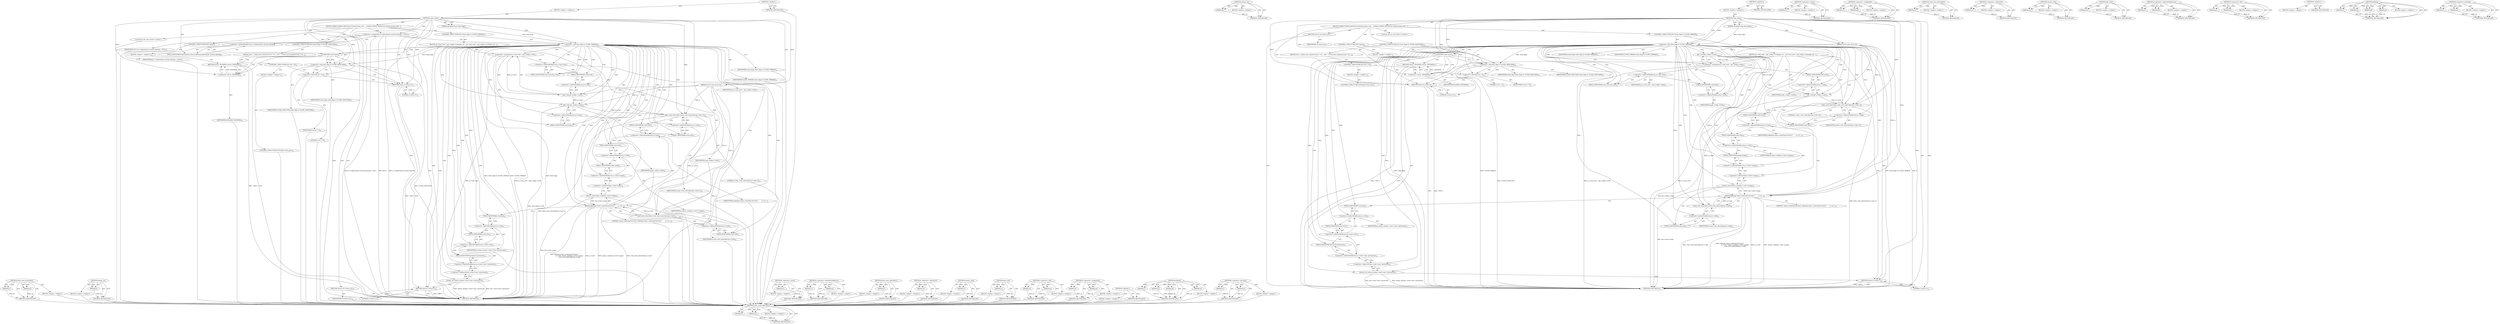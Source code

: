 digraph "&lt;operator&gt;.lessThan" {
vulnerable_125 [label=<(METHOD,alter_cred_subscribers)>];
vulnerable_126 [label=<(PARAM,p1)>];
vulnerable_127 [label=<(PARAM,p2)>];
vulnerable_128 [label=<(BLOCK,&lt;empty&gt;,&lt;empty&gt;)>];
vulnerable_129 [label=<(METHOD_RETURN,ANY)>];
vulnerable_149 [label=<(METHOD,atomic_inc)>];
vulnerable_150 [label=<(PARAM,p1)>];
vulnerable_151 [label=<(BLOCK,&lt;empty&gt;,&lt;empty&gt;)>];
vulnerable_152 [label=<(METHOD_RETURN,ANY)>];
vulnerable_6 [label=<(METHOD,&lt;global&gt;)<SUB>1</SUB>>];
vulnerable_7 [label=<(BLOCK,&lt;empty&gt;,&lt;empty&gt;)<SUB>1</SUB>>];
vulnerable_8 [label=<(METHOD,copy_creds)<SUB>1</SUB>>];
vulnerable_9 [label=<(PARAM,struct task_struct *p)<SUB>1</SUB>>];
vulnerable_10 [label=<(PARAM,unsigned long clone_flags)<SUB>1</SUB>>];
vulnerable_11 [label=<(BLOCK,{
#ifdef CONFIG_KEYS
	struct thread_group_cred ...,{
#ifdef CONFIG_KEYS
	struct thread_group_cred ...)<SUB>2</SUB>>];
vulnerable_12 [label="<(LOCAL,int ret: int)<SUB>7</SUB>>"];
vulnerable_13 [label=<(CONTROL_STRUCTURE,IF,if (clone_flags &amp; CLONE_THREAD))<SUB>9</SUB>>];
vulnerable_14 [label=<(&lt;operator&gt;.and,clone_flags &amp; CLONE_THREAD)<SUB>13</SUB>>];
vulnerable_15 [label=<(IDENTIFIER,clone_flags,clone_flags &amp; CLONE_THREAD)<SUB>13</SUB>>];
vulnerable_16 [label=<(IDENTIFIER,CLONE_THREAD,clone_flags &amp; CLONE_THREAD)<SUB>13</SUB>>];
vulnerable_17 [label=<(BLOCK,{
		p-&gt;real_cred = get_cred(p-&gt;cred);
		get_cre...,{
		p-&gt;real_cred = get_cred(p-&gt;cred);
		get_cre...)<SUB>14</SUB>>];
vulnerable_18 [label=<(&lt;operator&gt;.assignment,p-&gt;real_cred = get_cred(p-&gt;cred))<SUB>15</SUB>>];
vulnerable_19 [label=<(&lt;operator&gt;.indirectFieldAccess,p-&gt;real_cred)<SUB>15</SUB>>];
vulnerable_20 [label=<(IDENTIFIER,p,p-&gt;real_cred = get_cred(p-&gt;cred))<SUB>15</SUB>>];
vulnerable_21 [label=<(FIELD_IDENTIFIER,real_cred,real_cred)<SUB>15</SUB>>];
vulnerable_22 [label=<(get_cred,get_cred(p-&gt;cred))<SUB>15</SUB>>];
vulnerable_23 [label=<(&lt;operator&gt;.indirectFieldAccess,p-&gt;cred)<SUB>15</SUB>>];
vulnerable_24 [label=<(IDENTIFIER,p,get_cred(p-&gt;cred))<SUB>15</SUB>>];
vulnerable_25 [label=<(FIELD_IDENTIFIER,cred,cred)<SUB>15</SUB>>];
vulnerable_26 [label=<(get_cred,get_cred(p-&gt;cred))<SUB>16</SUB>>];
vulnerable_27 [label=<(&lt;operator&gt;.indirectFieldAccess,p-&gt;cred)<SUB>16</SUB>>];
vulnerable_28 [label=<(IDENTIFIER,p,get_cred(p-&gt;cred))<SUB>16</SUB>>];
vulnerable_29 [label=<(FIELD_IDENTIFIER,cred,cred)<SUB>16</SUB>>];
vulnerable_30 [label=<(alter_cred_subscribers,alter_cred_subscribers(p-&gt;cred, 2))<SUB>17</SUB>>];
vulnerable_31 [label=<(&lt;operator&gt;.indirectFieldAccess,p-&gt;cred)<SUB>17</SUB>>];
vulnerable_32 [label=<(IDENTIFIER,p,alter_cred_subscribers(p-&gt;cred, 2))<SUB>17</SUB>>];
vulnerable_33 [label=<(FIELD_IDENTIFIER,cred,cred)<SUB>17</SUB>>];
vulnerable_34 [label=<(LITERAL,2,alter_cred_subscribers(p-&gt;cred, 2))<SUB>17</SUB>>];
vulnerable_35 [label=<(kdebug,kdebug(&quot;share_creds(%p{%d,%d})&quot;,
		       p-&gt;cr...)<SUB>18</SUB>>];
vulnerable_36 [label=<(LITERAL,&quot;share_creds(%p{%d,%d})&quot;,kdebug(&quot;share_creds(%p{%d,%d})&quot;,
		       p-&gt;cr...)<SUB>18</SUB>>];
vulnerable_37 [label=<(&lt;operator&gt;.indirectFieldAccess,p-&gt;cred)<SUB>19</SUB>>];
vulnerable_38 [label=<(IDENTIFIER,p,kdebug(&quot;share_creds(%p{%d,%d})&quot;,
		       p-&gt;cr...)<SUB>19</SUB>>];
vulnerable_39 [label=<(FIELD_IDENTIFIER,cred,cred)<SUB>19</SUB>>];
vulnerable_40 [label=<(atomic_read,atomic_read(&amp;p-&gt;cred-&gt;usage))<SUB>19</SUB>>];
vulnerable_41 [label=<(&lt;operator&gt;.addressOf,&amp;p-&gt;cred-&gt;usage)<SUB>19</SUB>>];
vulnerable_42 [label=<(&lt;operator&gt;.indirectFieldAccess,p-&gt;cred-&gt;usage)<SUB>19</SUB>>];
vulnerable_43 [label=<(&lt;operator&gt;.indirectFieldAccess,p-&gt;cred)<SUB>19</SUB>>];
vulnerable_44 [label=<(IDENTIFIER,p,atomic_read(&amp;p-&gt;cred-&gt;usage))<SUB>19</SUB>>];
vulnerable_45 [label=<(FIELD_IDENTIFIER,cred,cred)<SUB>19</SUB>>];
vulnerable_46 [label=<(FIELD_IDENTIFIER,usage,usage)<SUB>19</SUB>>];
vulnerable_47 [label=<(read_cred_subscribers,read_cred_subscribers(p-&gt;cred))<SUB>20</SUB>>];
vulnerable_48 [label=<(&lt;operator&gt;.indirectFieldAccess,p-&gt;cred)<SUB>20</SUB>>];
vulnerable_49 [label=<(IDENTIFIER,p,read_cred_subscribers(p-&gt;cred))<SUB>20</SUB>>];
vulnerable_50 [label=<(FIELD_IDENTIFIER,cred,cred)<SUB>20</SUB>>];
vulnerable_51 [label=<(atomic_inc,atomic_inc(&amp;p-&gt;cred-&gt;user-&gt;processes))<SUB>21</SUB>>];
vulnerable_52 [label=<(&lt;operator&gt;.addressOf,&amp;p-&gt;cred-&gt;user-&gt;processes)<SUB>21</SUB>>];
vulnerable_53 [label=<(&lt;operator&gt;.indirectFieldAccess,p-&gt;cred-&gt;user-&gt;processes)<SUB>21</SUB>>];
vulnerable_54 [label=<(&lt;operator&gt;.indirectFieldAccess,p-&gt;cred-&gt;user)<SUB>21</SUB>>];
vulnerable_55 [label=<(&lt;operator&gt;.indirectFieldAccess,p-&gt;cred)<SUB>21</SUB>>];
vulnerable_56 [label=<(IDENTIFIER,p,atomic_inc(&amp;p-&gt;cred-&gt;user-&gt;processes))<SUB>21</SUB>>];
vulnerable_57 [label=<(FIELD_IDENTIFIER,cred,cred)<SUB>21</SUB>>];
vulnerable_58 [label=<(FIELD_IDENTIFIER,user,user)<SUB>21</SUB>>];
vulnerable_59 [label=<(FIELD_IDENTIFIER,processes,processes)<SUB>21</SUB>>];
vulnerable_60 [label=<(RETURN,return 0;,return 0;)<SUB>22</SUB>>];
vulnerable_61 [label=<(LITERAL,0,return 0;)<SUB>22</SUB>>];
vulnerable_62 [label=<(CONTROL_STRUCTURE,IF,if (!new))<SUB>26</SUB>>];
vulnerable_63 [label=<(UNKNOWN,!new,!new)<SUB>26</SUB>>];
vulnerable_64 [label=<(BLOCK,&lt;empty&gt;,&lt;empty&gt;)<SUB>27</SUB>>];
vulnerable_65 [label=<(RETURN,return -ENOMEM;,return -ENOMEM;)<SUB>27</SUB>>];
vulnerable_66 [label=<(&lt;operator&gt;.minus,-ENOMEM)<SUB>27</SUB>>];
vulnerable_67 [label=<(IDENTIFIER,ENOMEM,-ENOMEM)<SUB>27</SUB>>];
vulnerable_68 [label=<(CONTROL_STRUCTURE,IF,if (clone_flags &amp; CLONE_NEWUSER))<SUB>29</SUB>>];
vulnerable_69 [label=<(&lt;operator&gt;.and,clone_flags &amp; CLONE_NEWUSER)<SUB>29</SUB>>];
vulnerable_70 [label=<(IDENTIFIER,clone_flags,clone_flags &amp; CLONE_NEWUSER)<SUB>29</SUB>>];
vulnerable_71 [label=<(IDENTIFIER,CLONE_NEWUSER,clone_flags &amp; CLONE_NEWUSER)<SUB>29</SUB>>];
vulnerable_72 [label=<(BLOCK,{
		ret = create_user_ns(new);
		if (ret &lt; 0)
	...,{
		ret = create_user_ns(new);
		if (ret &lt; 0)
	...)<SUB>29</SUB>>];
vulnerable_73 [label=<(CONTROL_STRUCTURE,IF,if (ret &lt; 0))<SUB>31</SUB>>];
vulnerable_74 [label=<(&lt;operator&gt;.lessThan,ret &lt; 0)<SUB>31</SUB>>];
vulnerable_75 [label=<(IDENTIFIER,ret,ret &lt; 0)<SUB>31</SUB>>];
vulnerable_76 [label=<(LITERAL,0,ret &lt; 0)<SUB>31</SUB>>];
vulnerable_77 [label=<(BLOCK,&lt;empty&gt;,&lt;empty&gt;)<SUB>32</SUB>>];
vulnerable_78 [label=<(CONTROL_STRUCTURE,GOTO,goto error_put;)<SUB>32</SUB>>];
vulnerable_79 [label=<(RETURN,return 0;,return 0;)<SUB>73</SUB>>];
vulnerable_80 [label=<(LITERAL,0,return 0;)<SUB>73</SUB>>];
vulnerable_81 [label=<(RETURN,return ret;,return ret;)<SUB>77</SUB>>];
vulnerable_82 [label=<(IDENTIFIER,ret,return ret;)<SUB>77</SUB>>];
vulnerable_83 [label=<(METHOD_RETURN,int)<SUB>1</SUB>>];
vulnerable_85 [label=<(METHOD_RETURN,ANY)<SUB>1</SUB>>];
vulnerable_153 [label=<(METHOD,&lt;operator&gt;.minus)>];
vulnerable_154 [label=<(PARAM,p1)>];
vulnerable_155 [label=<(BLOCK,&lt;empty&gt;,&lt;empty&gt;)>];
vulnerable_156 [label=<(METHOD_RETURN,ANY)>];
vulnerable_111 [label=<(METHOD,&lt;operator&gt;.assignment)>];
vulnerable_112 [label=<(PARAM,p1)>];
vulnerable_113 [label=<(PARAM,p2)>];
vulnerable_114 [label=<(BLOCK,&lt;empty&gt;,&lt;empty&gt;)>];
vulnerable_115 [label=<(METHOD_RETURN,ANY)>];
vulnerable_145 [label=<(METHOD,read_cred_subscribers)>];
vulnerable_146 [label=<(PARAM,p1)>];
vulnerable_147 [label=<(BLOCK,&lt;empty&gt;,&lt;empty&gt;)>];
vulnerable_148 [label=<(METHOD_RETURN,ANY)>];
vulnerable_141 [label=<(METHOD,&lt;operator&gt;.addressOf)>];
vulnerable_142 [label=<(PARAM,p1)>];
vulnerable_143 [label=<(BLOCK,&lt;empty&gt;,&lt;empty&gt;)>];
vulnerable_144 [label=<(METHOD_RETURN,ANY)>];
vulnerable_137 [label=<(METHOD,atomic_read)>];
vulnerable_138 [label=<(PARAM,p1)>];
vulnerable_139 [label=<(BLOCK,&lt;empty&gt;,&lt;empty&gt;)>];
vulnerable_140 [label=<(METHOD_RETURN,ANY)>];
vulnerable_121 [label=<(METHOD,get_cred)>];
vulnerable_122 [label=<(PARAM,p1)>];
vulnerable_123 [label=<(BLOCK,&lt;empty&gt;,&lt;empty&gt;)>];
vulnerable_124 [label=<(METHOD_RETURN,ANY)>];
vulnerable_116 [label=<(METHOD,&lt;operator&gt;.indirectFieldAccess)>];
vulnerable_117 [label=<(PARAM,p1)>];
vulnerable_118 [label=<(PARAM,p2)>];
vulnerable_119 [label=<(BLOCK,&lt;empty&gt;,&lt;empty&gt;)>];
vulnerable_120 [label=<(METHOD_RETURN,ANY)>];
vulnerable_106 [label=<(METHOD,&lt;operator&gt;.and)>];
vulnerable_107 [label=<(PARAM,p1)>];
vulnerable_108 [label=<(PARAM,p2)>];
vulnerable_109 [label=<(BLOCK,&lt;empty&gt;,&lt;empty&gt;)>];
vulnerable_110 [label=<(METHOD_RETURN,ANY)>];
vulnerable_100 [label=<(METHOD,&lt;global&gt;)<SUB>1</SUB>>];
vulnerable_101 [label=<(BLOCK,&lt;empty&gt;,&lt;empty&gt;)>];
vulnerable_102 [label=<(METHOD_RETURN,ANY)>];
vulnerable_130 [label=<(METHOD,kdebug)>];
vulnerable_131 [label=<(PARAM,p1)>];
vulnerable_132 [label=<(PARAM,p2)>];
vulnerable_133 [label=<(PARAM,p3)>];
vulnerable_134 [label=<(PARAM,p4)>];
vulnerable_135 [label=<(BLOCK,&lt;empty&gt;,&lt;empty&gt;)>];
vulnerable_136 [label=<(METHOD_RETURN,ANY)>];
vulnerable_157 [label=<(METHOD,&lt;operator&gt;.lessThan)>];
vulnerable_158 [label=<(PARAM,p1)>];
vulnerable_159 [label=<(PARAM,p2)>];
vulnerable_160 [label=<(BLOCK,&lt;empty&gt;,&lt;empty&gt;)>];
vulnerable_161 [label=<(METHOD_RETURN,ANY)>];
fixed_130 [label=<(METHOD,alter_cred_subscribers)>];
fixed_131 [label=<(PARAM,p1)>];
fixed_132 [label=<(PARAM,p2)>];
fixed_133 [label=<(BLOCK,&lt;empty&gt;,&lt;empty&gt;)>];
fixed_134 [label=<(METHOD_RETURN,ANY)>];
fixed_154 [label=<(METHOD,atomic_inc)>];
fixed_155 [label=<(PARAM,p1)>];
fixed_156 [label=<(BLOCK,&lt;empty&gt;,&lt;empty&gt;)>];
fixed_157 [label=<(METHOD_RETURN,ANY)>];
fixed_6 [label=<(METHOD,&lt;global&gt;)<SUB>1</SUB>>];
fixed_7 [label=<(BLOCK,&lt;empty&gt;,&lt;empty&gt;)<SUB>1</SUB>>];
fixed_8 [label=<(METHOD,copy_creds)<SUB>1</SUB>>];
fixed_9 [label=<(PARAM,struct task_struct *p)<SUB>1</SUB>>];
fixed_10 [label=<(PARAM,unsigned long clone_flags)<SUB>1</SUB>>];
fixed_11 [label=<(BLOCK,{
#ifdef CONFIG_KEYS
	struct thread_group_cred ...,{
#ifdef CONFIG_KEYS
	struct thread_group_cred ...)<SUB>2</SUB>>];
fixed_12 [label="<(LOCAL,int ret: int)<SUB>7</SUB>>"];
fixed_13 [label=<(&lt;operator&gt;.assignment,p-&gt;replacement_session_keyring = NULL)<SUB>9</SUB>>];
fixed_14 [label=<(&lt;operator&gt;.indirectFieldAccess,p-&gt;replacement_session_keyring)<SUB>9</SUB>>];
fixed_15 [label=<(IDENTIFIER,p,p-&gt;replacement_session_keyring = NULL)<SUB>9</SUB>>];
fixed_16 [label=<(FIELD_IDENTIFIER,replacement_session_keyring,replacement_session_keyring)<SUB>9</SUB>>];
fixed_17 [label=<(IDENTIFIER,NULL,p-&gt;replacement_session_keyring = NULL)<SUB>9</SUB>>];
fixed_18 [label=<(CONTROL_STRUCTURE,IF,if (clone_flags &amp; CLONE_THREAD))<SUB>11</SUB>>];
fixed_19 [label=<(&lt;operator&gt;.and,clone_flags &amp; CLONE_THREAD)<SUB>15</SUB>>];
fixed_20 [label=<(IDENTIFIER,clone_flags,clone_flags &amp; CLONE_THREAD)<SUB>15</SUB>>];
fixed_21 [label=<(IDENTIFIER,CLONE_THREAD,clone_flags &amp; CLONE_THREAD)<SUB>15</SUB>>];
fixed_22 [label=<(BLOCK,{
		p-&gt;real_cred = get_cred(p-&gt;cred);
		get_cre...,{
		p-&gt;real_cred = get_cred(p-&gt;cred);
		get_cre...)<SUB>16</SUB>>];
fixed_23 [label=<(&lt;operator&gt;.assignment,p-&gt;real_cred = get_cred(p-&gt;cred))<SUB>17</SUB>>];
fixed_24 [label=<(&lt;operator&gt;.indirectFieldAccess,p-&gt;real_cred)<SUB>17</SUB>>];
fixed_25 [label=<(IDENTIFIER,p,p-&gt;real_cred = get_cred(p-&gt;cred))<SUB>17</SUB>>];
fixed_26 [label=<(FIELD_IDENTIFIER,real_cred,real_cred)<SUB>17</SUB>>];
fixed_27 [label=<(get_cred,get_cred(p-&gt;cred))<SUB>17</SUB>>];
fixed_28 [label=<(&lt;operator&gt;.indirectFieldAccess,p-&gt;cred)<SUB>17</SUB>>];
fixed_29 [label=<(IDENTIFIER,p,get_cred(p-&gt;cred))<SUB>17</SUB>>];
fixed_30 [label=<(FIELD_IDENTIFIER,cred,cred)<SUB>17</SUB>>];
fixed_31 [label=<(get_cred,get_cred(p-&gt;cred))<SUB>18</SUB>>];
fixed_32 [label=<(&lt;operator&gt;.indirectFieldAccess,p-&gt;cred)<SUB>18</SUB>>];
fixed_33 [label=<(IDENTIFIER,p,get_cred(p-&gt;cred))<SUB>18</SUB>>];
fixed_34 [label=<(FIELD_IDENTIFIER,cred,cred)<SUB>18</SUB>>];
fixed_35 [label=<(alter_cred_subscribers,alter_cred_subscribers(p-&gt;cred, 2))<SUB>19</SUB>>];
fixed_36 [label=<(&lt;operator&gt;.indirectFieldAccess,p-&gt;cred)<SUB>19</SUB>>];
fixed_37 [label=<(IDENTIFIER,p,alter_cred_subscribers(p-&gt;cred, 2))<SUB>19</SUB>>];
fixed_38 [label=<(FIELD_IDENTIFIER,cred,cred)<SUB>19</SUB>>];
fixed_39 [label=<(LITERAL,2,alter_cred_subscribers(p-&gt;cred, 2))<SUB>19</SUB>>];
fixed_40 [label=<(kdebug,kdebug(&quot;share_creds(%p{%d,%d})&quot;,
		       p-&gt;cr...)<SUB>20</SUB>>];
fixed_41 [label=<(LITERAL,&quot;share_creds(%p{%d,%d})&quot;,kdebug(&quot;share_creds(%p{%d,%d})&quot;,
		       p-&gt;cr...)<SUB>20</SUB>>];
fixed_42 [label=<(&lt;operator&gt;.indirectFieldAccess,p-&gt;cred)<SUB>21</SUB>>];
fixed_43 [label=<(IDENTIFIER,p,kdebug(&quot;share_creds(%p{%d,%d})&quot;,
		       p-&gt;cr...)<SUB>21</SUB>>];
fixed_44 [label=<(FIELD_IDENTIFIER,cred,cred)<SUB>21</SUB>>];
fixed_45 [label=<(atomic_read,atomic_read(&amp;p-&gt;cred-&gt;usage))<SUB>21</SUB>>];
fixed_46 [label=<(&lt;operator&gt;.addressOf,&amp;p-&gt;cred-&gt;usage)<SUB>21</SUB>>];
fixed_47 [label=<(&lt;operator&gt;.indirectFieldAccess,p-&gt;cred-&gt;usage)<SUB>21</SUB>>];
fixed_48 [label=<(&lt;operator&gt;.indirectFieldAccess,p-&gt;cred)<SUB>21</SUB>>];
fixed_49 [label=<(IDENTIFIER,p,atomic_read(&amp;p-&gt;cred-&gt;usage))<SUB>21</SUB>>];
fixed_50 [label=<(FIELD_IDENTIFIER,cred,cred)<SUB>21</SUB>>];
fixed_51 [label=<(FIELD_IDENTIFIER,usage,usage)<SUB>21</SUB>>];
fixed_52 [label=<(read_cred_subscribers,read_cred_subscribers(p-&gt;cred))<SUB>22</SUB>>];
fixed_53 [label=<(&lt;operator&gt;.indirectFieldAccess,p-&gt;cred)<SUB>22</SUB>>];
fixed_54 [label=<(IDENTIFIER,p,read_cred_subscribers(p-&gt;cred))<SUB>22</SUB>>];
fixed_55 [label=<(FIELD_IDENTIFIER,cred,cred)<SUB>22</SUB>>];
fixed_56 [label=<(atomic_inc,atomic_inc(&amp;p-&gt;cred-&gt;user-&gt;processes))<SUB>23</SUB>>];
fixed_57 [label=<(&lt;operator&gt;.addressOf,&amp;p-&gt;cred-&gt;user-&gt;processes)<SUB>23</SUB>>];
fixed_58 [label=<(&lt;operator&gt;.indirectFieldAccess,p-&gt;cred-&gt;user-&gt;processes)<SUB>23</SUB>>];
fixed_59 [label=<(&lt;operator&gt;.indirectFieldAccess,p-&gt;cred-&gt;user)<SUB>23</SUB>>];
fixed_60 [label=<(&lt;operator&gt;.indirectFieldAccess,p-&gt;cred)<SUB>23</SUB>>];
fixed_61 [label=<(IDENTIFIER,p,atomic_inc(&amp;p-&gt;cred-&gt;user-&gt;processes))<SUB>23</SUB>>];
fixed_62 [label=<(FIELD_IDENTIFIER,cred,cred)<SUB>23</SUB>>];
fixed_63 [label=<(FIELD_IDENTIFIER,user,user)<SUB>23</SUB>>];
fixed_64 [label=<(FIELD_IDENTIFIER,processes,processes)<SUB>23</SUB>>];
fixed_65 [label=<(RETURN,return 0;,return 0;)<SUB>24</SUB>>];
fixed_66 [label=<(LITERAL,0,return 0;)<SUB>24</SUB>>];
fixed_67 [label=<(CONTROL_STRUCTURE,IF,if (!new))<SUB>28</SUB>>];
fixed_68 [label=<(UNKNOWN,!new,!new)<SUB>28</SUB>>];
fixed_69 [label=<(BLOCK,&lt;empty&gt;,&lt;empty&gt;)<SUB>29</SUB>>];
fixed_70 [label=<(RETURN,return -ENOMEM;,return -ENOMEM;)<SUB>29</SUB>>];
fixed_71 [label=<(&lt;operator&gt;.minus,-ENOMEM)<SUB>29</SUB>>];
fixed_72 [label=<(IDENTIFIER,ENOMEM,-ENOMEM)<SUB>29</SUB>>];
fixed_73 [label=<(CONTROL_STRUCTURE,IF,if (clone_flags &amp; CLONE_NEWUSER))<SUB>31</SUB>>];
fixed_74 [label=<(&lt;operator&gt;.and,clone_flags &amp; CLONE_NEWUSER)<SUB>31</SUB>>];
fixed_75 [label=<(IDENTIFIER,clone_flags,clone_flags &amp; CLONE_NEWUSER)<SUB>31</SUB>>];
fixed_76 [label=<(IDENTIFIER,CLONE_NEWUSER,clone_flags &amp; CLONE_NEWUSER)<SUB>31</SUB>>];
fixed_77 [label=<(BLOCK,{
		ret = create_user_ns(new);
		if (ret &lt; 0)
	...,{
		ret = create_user_ns(new);
		if (ret &lt; 0)
	...)<SUB>31</SUB>>];
fixed_78 [label=<(CONTROL_STRUCTURE,IF,if (ret &lt; 0))<SUB>33</SUB>>];
fixed_79 [label=<(&lt;operator&gt;.lessThan,ret &lt; 0)<SUB>33</SUB>>];
fixed_80 [label=<(IDENTIFIER,ret,ret &lt; 0)<SUB>33</SUB>>];
fixed_81 [label=<(LITERAL,0,ret &lt; 0)<SUB>33</SUB>>];
fixed_82 [label=<(BLOCK,&lt;empty&gt;,&lt;empty&gt;)<SUB>34</SUB>>];
fixed_83 [label=<(CONTROL_STRUCTURE,GOTO,goto error_put;)<SUB>34</SUB>>];
fixed_84 [label=<(RETURN,return 0;,return 0;)<SUB>75</SUB>>];
fixed_85 [label=<(LITERAL,0,return 0;)<SUB>75</SUB>>];
fixed_86 [label=<(RETURN,return ret;,return ret;)<SUB>79</SUB>>];
fixed_87 [label=<(IDENTIFIER,ret,return ret;)<SUB>79</SUB>>];
fixed_88 [label=<(METHOD_RETURN,int)<SUB>1</SUB>>];
fixed_90 [label=<(METHOD_RETURN,ANY)<SUB>1</SUB>>];
fixed_158 [label=<(METHOD,&lt;operator&gt;.minus)>];
fixed_159 [label=<(PARAM,p1)>];
fixed_160 [label=<(BLOCK,&lt;empty&gt;,&lt;empty&gt;)>];
fixed_161 [label=<(METHOD_RETURN,ANY)>];
fixed_116 [label=<(METHOD,&lt;operator&gt;.indirectFieldAccess)>];
fixed_117 [label=<(PARAM,p1)>];
fixed_118 [label=<(PARAM,p2)>];
fixed_119 [label=<(BLOCK,&lt;empty&gt;,&lt;empty&gt;)>];
fixed_120 [label=<(METHOD_RETURN,ANY)>];
fixed_150 [label=<(METHOD,read_cred_subscribers)>];
fixed_151 [label=<(PARAM,p1)>];
fixed_152 [label=<(BLOCK,&lt;empty&gt;,&lt;empty&gt;)>];
fixed_153 [label=<(METHOD_RETURN,ANY)>];
fixed_146 [label=<(METHOD,&lt;operator&gt;.addressOf)>];
fixed_147 [label=<(PARAM,p1)>];
fixed_148 [label=<(BLOCK,&lt;empty&gt;,&lt;empty&gt;)>];
fixed_149 [label=<(METHOD_RETURN,ANY)>];
fixed_142 [label=<(METHOD,atomic_read)>];
fixed_143 [label=<(PARAM,p1)>];
fixed_144 [label=<(BLOCK,&lt;empty&gt;,&lt;empty&gt;)>];
fixed_145 [label=<(METHOD_RETURN,ANY)>];
fixed_126 [label=<(METHOD,get_cred)>];
fixed_127 [label=<(PARAM,p1)>];
fixed_128 [label=<(BLOCK,&lt;empty&gt;,&lt;empty&gt;)>];
fixed_129 [label=<(METHOD_RETURN,ANY)>];
fixed_121 [label=<(METHOD,&lt;operator&gt;.and)>];
fixed_122 [label=<(PARAM,p1)>];
fixed_123 [label=<(PARAM,p2)>];
fixed_124 [label=<(BLOCK,&lt;empty&gt;,&lt;empty&gt;)>];
fixed_125 [label=<(METHOD_RETURN,ANY)>];
fixed_111 [label=<(METHOD,&lt;operator&gt;.assignment)>];
fixed_112 [label=<(PARAM,p1)>];
fixed_113 [label=<(PARAM,p2)>];
fixed_114 [label=<(BLOCK,&lt;empty&gt;,&lt;empty&gt;)>];
fixed_115 [label=<(METHOD_RETURN,ANY)>];
fixed_105 [label=<(METHOD,&lt;global&gt;)<SUB>1</SUB>>];
fixed_106 [label=<(BLOCK,&lt;empty&gt;,&lt;empty&gt;)>];
fixed_107 [label=<(METHOD_RETURN,ANY)>];
fixed_135 [label=<(METHOD,kdebug)>];
fixed_136 [label=<(PARAM,p1)>];
fixed_137 [label=<(PARAM,p2)>];
fixed_138 [label=<(PARAM,p3)>];
fixed_139 [label=<(PARAM,p4)>];
fixed_140 [label=<(BLOCK,&lt;empty&gt;,&lt;empty&gt;)>];
fixed_141 [label=<(METHOD_RETURN,ANY)>];
fixed_162 [label=<(METHOD,&lt;operator&gt;.lessThan)>];
fixed_163 [label=<(PARAM,p1)>];
fixed_164 [label=<(PARAM,p2)>];
fixed_165 [label=<(BLOCK,&lt;empty&gt;,&lt;empty&gt;)>];
fixed_166 [label=<(METHOD_RETURN,ANY)>];
vulnerable_125 -> vulnerable_126  [key=0, label="AST: "];
vulnerable_125 -> vulnerable_126  [key=1, label="DDG: "];
vulnerable_125 -> vulnerable_128  [key=0, label="AST: "];
vulnerable_125 -> vulnerable_127  [key=0, label="AST: "];
vulnerable_125 -> vulnerable_127  [key=1, label="DDG: "];
vulnerable_125 -> vulnerable_129  [key=0, label="AST: "];
vulnerable_125 -> vulnerable_129  [key=1, label="CFG: "];
vulnerable_126 -> vulnerable_129  [key=0, label="DDG: p1"];
vulnerable_127 -> vulnerable_129  [key=0, label="DDG: p2"];
vulnerable_149 -> vulnerable_150  [key=0, label="AST: "];
vulnerable_149 -> vulnerable_150  [key=1, label="DDG: "];
vulnerable_149 -> vulnerable_151  [key=0, label="AST: "];
vulnerable_149 -> vulnerable_152  [key=0, label="AST: "];
vulnerable_149 -> vulnerable_152  [key=1, label="CFG: "];
vulnerable_150 -> vulnerable_152  [key=0, label="DDG: p1"];
vulnerable_6 -> vulnerable_7  [key=0, label="AST: "];
vulnerable_6 -> vulnerable_85  [key=0, label="AST: "];
vulnerable_6 -> vulnerable_85  [key=1, label="CFG: "];
vulnerable_7 -> vulnerable_8  [key=0, label="AST: "];
vulnerable_8 -> vulnerable_9  [key=0, label="AST: "];
vulnerable_8 -> vulnerable_9  [key=1, label="DDG: "];
vulnerable_8 -> vulnerable_10  [key=0, label="AST: "];
vulnerable_8 -> vulnerable_10  [key=1, label="DDG: "];
vulnerable_8 -> vulnerable_11  [key=0, label="AST: "];
vulnerable_8 -> vulnerable_83  [key=0, label="AST: "];
vulnerable_8 -> vulnerable_14  [key=0, label="CFG: "];
vulnerable_8 -> vulnerable_14  [key=1, label="DDG: "];
vulnerable_8 -> vulnerable_79  [key=0, label="DDG: "];
vulnerable_8 -> vulnerable_80  [key=0, label="DDG: "];
vulnerable_8 -> vulnerable_60  [key=0, label="DDG: "];
vulnerable_8 -> vulnerable_69  [key=0, label="DDG: "];
vulnerable_8 -> vulnerable_30  [key=0, label="DDG: "];
vulnerable_8 -> vulnerable_35  [key=0, label="DDG: "];
vulnerable_8 -> vulnerable_61  [key=0, label="DDG: "];
vulnerable_8 -> vulnerable_66  [key=0, label="DDG: "];
vulnerable_8 -> vulnerable_74  [key=0, label="DDG: "];
vulnerable_9 -> vulnerable_83  [key=0, label="DDG: p"];
vulnerable_9 -> vulnerable_26  [key=0, label="DDG: p"];
vulnerable_9 -> vulnerable_30  [key=0, label="DDG: p"];
vulnerable_9 -> vulnerable_35  [key=0, label="DDG: p"];
vulnerable_9 -> vulnerable_22  [key=0, label="DDG: p"];
vulnerable_9 -> vulnerable_47  [key=0, label="DDG: p"];
vulnerable_10 -> vulnerable_14  [key=0, label="DDG: clone_flags"];
vulnerable_11 -> vulnerable_12  [key=0, label="AST: "];
vulnerable_11 -> vulnerable_13  [key=0, label="AST: "];
vulnerable_11 -> vulnerable_62  [key=0, label="AST: "];
vulnerable_11 -> vulnerable_68  [key=0, label="AST: "];
vulnerable_11 -> vulnerable_79  [key=0, label="AST: "];
vulnerable_11 -> vulnerable_81  [key=0, label="AST: "];
vulnerable_13 -> vulnerable_14  [key=0, label="AST: "];
vulnerable_13 -> vulnerable_17  [key=0, label="AST: "];
vulnerable_14 -> vulnerable_15  [key=0, label="AST: "];
vulnerable_14 -> vulnerable_16  [key=0, label="AST: "];
vulnerable_14 -> vulnerable_63  [key=0, label="CFG: "];
vulnerable_14 -> vulnerable_63  [key=1, label="CDG: "];
vulnerable_14 -> vulnerable_21  [key=0, label="CFG: "];
vulnerable_14 -> vulnerable_21  [key=1, label="CDG: "];
vulnerable_14 -> vulnerable_83  [key=0, label="DDG: clone_flags"];
vulnerable_14 -> vulnerable_83  [key=1, label="DDG: clone_flags &amp; CLONE_THREAD"];
vulnerable_14 -> vulnerable_83  [key=2, label="DDG: CLONE_THREAD"];
vulnerable_14 -> vulnerable_69  [key=0, label="DDG: clone_flags"];
vulnerable_14 -> vulnerable_47  [key=0, label="CDG: "];
vulnerable_14 -> vulnerable_30  [key=0, label="CDG: "];
vulnerable_14 -> vulnerable_48  [key=0, label="CDG: "];
vulnerable_14 -> vulnerable_60  [key=0, label="CDG: "];
vulnerable_14 -> vulnerable_26  [key=0, label="CDG: "];
vulnerable_14 -> vulnerable_42  [key=0, label="CDG: "];
vulnerable_14 -> vulnerable_51  [key=0, label="CDG: "];
vulnerable_14 -> vulnerable_57  [key=0, label="CDG: "];
vulnerable_14 -> vulnerable_19  [key=0, label="CDG: "];
vulnerable_14 -> vulnerable_52  [key=0, label="CDG: "];
vulnerable_14 -> vulnerable_37  [key=0, label="CDG: "];
vulnerable_14 -> vulnerable_46  [key=0, label="CDG: "];
vulnerable_14 -> vulnerable_25  [key=0, label="CDG: "];
vulnerable_14 -> vulnerable_22  [key=0, label="CDG: "];
vulnerable_14 -> vulnerable_45  [key=0, label="CDG: "];
vulnerable_14 -> vulnerable_27  [key=0, label="CDG: "];
vulnerable_14 -> vulnerable_40  [key=0, label="CDG: "];
vulnerable_14 -> vulnerable_29  [key=0, label="CDG: "];
vulnerable_14 -> vulnerable_18  [key=0, label="CDG: "];
vulnerable_14 -> vulnerable_50  [key=0, label="CDG: "];
vulnerable_14 -> vulnerable_59  [key=0, label="CDG: "];
vulnerable_14 -> vulnerable_35  [key=0, label="CDG: "];
vulnerable_14 -> vulnerable_54  [key=0, label="CDG: "];
vulnerable_14 -> vulnerable_43  [key=0, label="CDG: "];
vulnerable_14 -> vulnerable_58  [key=0, label="CDG: "];
vulnerable_14 -> vulnerable_33  [key=0, label="CDG: "];
vulnerable_14 -> vulnerable_23  [key=0, label="CDG: "];
vulnerable_14 -> vulnerable_53  [key=0, label="CDG: "];
vulnerable_14 -> vulnerable_41  [key=0, label="CDG: "];
vulnerable_14 -> vulnerable_55  [key=0, label="CDG: "];
vulnerable_14 -> vulnerable_39  [key=0, label="CDG: "];
vulnerable_14 -> vulnerable_31  [key=0, label="CDG: "];
vulnerable_17 -> vulnerable_18  [key=0, label="AST: "];
vulnerable_17 -> vulnerable_26  [key=0, label="AST: "];
vulnerable_17 -> vulnerable_30  [key=0, label="AST: "];
vulnerable_17 -> vulnerable_35  [key=0, label="AST: "];
vulnerable_17 -> vulnerable_51  [key=0, label="AST: "];
vulnerable_17 -> vulnerable_60  [key=0, label="AST: "];
vulnerable_18 -> vulnerable_19  [key=0, label="AST: "];
vulnerable_18 -> vulnerable_22  [key=0, label="AST: "];
vulnerable_18 -> vulnerable_29  [key=0, label="CFG: "];
vulnerable_18 -> vulnerable_83  [key=0, label="DDG: p-&gt;real_cred"];
vulnerable_18 -> vulnerable_83  [key=1, label="DDG: p-&gt;real_cred = get_cred(p-&gt;cred)"];
vulnerable_19 -> vulnerable_20  [key=0, label="AST: "];
vulnerable_19 -> vulnerable_21  [key=0, label="AST: "];
vulnerable_19 -> vulnerable_25  [key=0, label="CFG: "];
vulnerable_21 -> vulnerable_19  [key=0, label="CFG: "];
vulnerable_22 -> vulnerable_23  [key=0, label="AST: "];
vulnerable_22 -> vulnerable_18  [key=0, label="CFG: "];
vulnerable_22 -> vulnerable_18  [key=1, label="DDG: p-&gt;cred"];
vulnerable_22 -> vulnerable_26  [key=0, label="DDG: p-&gt;cred"];
vulnerable_23 -> vulnerable_24  [key=0, label="AST: "];
vulnerable_23 -> vulnerable_25  [key=0, label="AST: "];
vulnerable_23 -> vulnerable_22  [key=0, label="CFG: "];
vulnerable_25 -> vulnerable_23  [key=0, label="CFG: "];
vulnerable_26 -> vulnerable_27  [key=0, label="AST: "];
vulnerable_26 -> vulnerable_33  [key=0, label="CFG: "];
vulnerable_26 -> vulnerable_83  [key=0, label="DDG: get_cred(p-&gt;cred)"];
vulnerable_26 -> vulnerable_30  [key=0, label="DDG: p-&gt;cred"];
vulnerable_27 -> vulnerable_28  [key=0, label="AST: "];
vulnerable_27 -> vulnerable_29  [key=0, label="AST: "];
vulnerable_27 -> vulnerable_26  [key=0, label="CFG: "];
vulnerable_29 -> vulnerable_27  [key=0, label="CFG: "];
vulnerable_30 -> vulnerable_31  [key=0, label="AST: "];
vulnerable_30 -> vulnerable_34  [key=0, label="AST: "];
vulnerable_30 -> vulnerable_39  [key=0, label="CFG: "];
vulnerable_30 -> vulnerable_83  [key=0, label="DDG: alter_cred_subscribers(p-&gt;cred, 2)"];
vulnerable_30 -> vulnerable_47  [key=0, label="DDG: p-&gt;cred"];
vulnerable_31 -> vulnerable_32  [key=0, label="AST: "];
vulnerable_31 -> vulnerable_33  [key=0, label="AST: "];
vulnerable_31 -> vulnerable_30  [key=0, label="CFG: "];
vulnerable_33 -> vulnerable_31  [key=0, label="CFG: "];
vulnerable_35 -> vulnerable_36  [key=0, label="AST: "];
vulnerable_35 -> vulnerable_37  [key=0, label="AST: "];
vulnerable_35 -> vulnerable_40  [key=0, label="AST: "];
vulnerable_35 -> vulnerable_47  [key=0, label="AST: "];
vulnerable_35 -> vulnerable_57  [key=0, label="CFG: "];
vulnerable_35 -> vulnerable_83  [key=0, label="DDG: p-&gt;cred"];
vulnerable_35 -> vulnerable_83  [key=1, label="DDG: atomic_read(&amp;p-&gt;cred-&gt;usage)"];
vulnerable_35 -> vulnerable_83  [key=2, label="DDG: read_cred_subscribers(p-&gt;cred)"];
vulnerable_35 -> vulnerable_83  [key=3, label="DDG: kdebug(&quot;share_creds(%p{%d,%d})&quot;,
		       p-&gt;cred, atomic_read(&amp;p-&gt;cred-&gt;usage),
		       read_cred_subscribers(p-&gt;cred))"];
vulnerable_37 -> vulnerable_38  [key=0, label="AST: "];
vulnerable_37 -> vulnerable_39  [key=0, label="AST: "];
vulnerable_37 -> vulnerable_45  [key=0, label="CFG: "];
vulnerable_39 -> vulnerable_37  [key=0, label="CFG: "];
vulnerable_40 -> vulnerable_41  [key=0, label="AST: "];
vulnerable_40 -> vulnerable_50  [key=0, label="CFG: "];
vulnerable_40 -> vulnerable_83  [key=0, label="DDG: &amp;p-&gt;cred-&gt;usage"];
vulnerable_40 -> vulnerable_35  [key=0, label="DDG: &amp;p-&gt;cred-&gt;usage"];
vulnerable_41 -> vulnerable_42  [key=0, label="AST: "];
vulnerable_41 -> vulnerable_40  [key=0, label="CFG: "];
vulnerable_42 -> vulnerable_43  [key=0, label="AST: "];
vulnerable_42 -> vulnerable_46  [key=0, label="AST: "];
vulnerable_42 -> vulnerable_41  [key=0, label="CFG: "];
vulnerable_43 -> vulnerable_44  [key=0, label="AST: "];
vulnerable_43 -> vulnerable_45  [key=0, label="AST: "];
vulnerable_43 -> vulnerable_46  [key=0, label="CFG: "];
vulnerable_45 -> vulnerable_43  [key=0, label="CFG: "];
vulnerable_46 -> vulnerable_42  [key=0, label="CFG: "];
vulnerable_47 -> vulnerable_48  [key=0, label="AST: "];
vulnerable_47 -> vulnerable_35  [key=0, label="CFG: "];
vulnerable_47 -> vulnerable_35  [key=1, label="DDG: p-&gt;cred"];
vulnerable_48 -> vulnerable_49  [key=0, label="AST: "];
vulnerable_48 -> vulnerable_50  [key=0, label="AST: "];
vulnerable_48 -> vulnerable_47  [key=0, label="CFG: "];
vulnerable_50 -> vulnerable_48  [key=0, label="CFG: "];
vulnerable_51 -> vulnerable_52  [key=0, label="AST: "];
vulnerable_51 -> vulnerable_60  [key=0, label="CFG: "];
vulnerable_51 -> vulnerable_83  [key=0, label="DDG: &amp;p-&gt;cred-&gt;user-&gt;processes"];
vulnerable_51 -> vulnerable_83  [key=1, label="DDG: atomic_inc(&amp;p-&gt;cred-&gt;user-&gt;processes)"];
vulnerable_52 -> vulnerable_53  [key=0, label="AST: "];
vulnerable_52 -> vulnerable_51  [key=0, label="CFG: "];
vulnerable_53 -> vulnerable_54  [key=0, label="AST: "];
vulnerable_53 -> vulnerable_59  [key=0, label="AST: "];
vulnerable_53 -> vulnerable_52  [key=0, label="CFG: "];
vulnerable_54 -> vulnerable_55  [key=0, label="AST: "];
vulnerable_54 -> vulnerable_58  [key=0, label="AST: "];
vulnerable_54 -> vulnerable_59  [key=0, label="CFG: "];
vulnerable_55 -> vulnerable_56  [key=0, label="AST: "];
vulnerable_55 -> vulnerable_57  [key=0, label="AST: "];
vulnerable_55 -> vulnerable_58  [key=0, label="CFG: "];
vulnerable_57 -> vulnerable_55  [key=0, label="CFG: "];
vulnerable_58 -> vulnerable_54  [key=0, label="CFG: "];
vulnerable_59 -> vulnerable_53  [key=0, label="CFG: "];
vulnerable_60 -> vulnerable_61  [key=0, label="AST: "];
vulnerable_60 -> vulnerable_83  [key=0, label="CFG: "];
vulnerable_60 -> vulnerable_83  [key=1, label="DDG: &lt;RET&gt;"];
vulnerable_61 -> vulnerable_60  [key=0, label="DDG: 0"];
vulnerable_62 -> vulnerable_63  [key=0, label="AST: "];
vulnerable_62 -> vulnerable_64  [key=0, label="AST: "];
vulnerable_63 -> vulnerable_66  [key=0, label="CFG: "];
vulnerable_63 -> vulnerable_66  [key=1, label="CDG: "];
vulnerable_63 -> vulnerable_69  [key=0, label="CFG: "];
vulnerable_63 -> vulnerable_69  [key=1, label="CDG: "];
vulnerable_63 -> vulnerable_65  [key=0, label="CDG: "];
vulnerable_63 -> vulnerable_79  [key=0, label="CDG: "];
vulnerable_64 -> vulnerable_65  [key=0, label="AST: "];
vulnerable_65 -> vulnerable_66  [key=0, label="AST: "];
vulnerable_65 -> vulnerable_83  [key=0, label="CFG: "];
vulnerable_65 -> vulnerable_83  [key=1, label="DDG: &lt;RET&gt;"];
vulnerable_66 -> vulnerable_67  [key=0, label="AST: "];
vulnerable_66 -> vulnerable_65  [key=0, label="CFG: "];
vulnerable_66 -> vulnerable_65  [key=1, label="DDG: -ENOMEM"];
vulnerable_68 -> vulnerable_69  [key=0, label="AST: "];
vulnerable_68 -> vulnerable_72  [key=0, label="AST: "];
vulnerable_69 -> vulnerable_70  [key=0, label="AST: "];
vulnerable_69 -> vulnerable_71  [key=0, label="AST: "];
vulnerable_69 -> vulnerable_74  [key=0, label="CFG: "];
vulnerable_69 -> vulnerable_74  [key=1, label="CDG: "];
vulnerable_69 -> vulnerable_79  [key=0, label="CFG: "];
vulnerable_69 -> vulnerable_83  [key=0, label="DDG: CLONE_NEWUSER"];
vulnerable_72 -> vulnerable_73  [key=0, label="AST: "];
vulnerable_73 -> vulnerable_74  [key=0, label="AST: "];
vulnerable_73 -> vulnerable_77  [key=0, label="AST: "];
vulnerable_74 -> vulnerable_75  [key=0, label="AST: "];
vulnerable_74 -> vulnerable_76  [key=0, label="AST: "];
vulnerable_74 -> vulnerable_79  [key=0, label="CFG: "];
vulnerable_77 -> vulnerable_78  [key=0, label="AST: "];
vulnerable_79 -> vulnerable_80  [key=0, label="AST: "];
vulnerable_79 -> vulnerable_83  [key=0, label="CFG: "];
vulnerable_79 -> vulnerable_83  [key=1, label="DDG: &lt;RET&gt;"];
vulnerable_80 -> vulnerable_79  [key=0, label="DDG: 0"];
vulnerable_81 -> vulnerable_82  [key=0, label="AST: "];
vulnerable_81 -> vulnerable_83  [key=0, label="CFG: "];
vulnerable_153 -> vulnerable_154  [key=0, label="AST: "];
vulnerable_153 -> vulnerable_154  [key=1, label="DDG: "];
vulnerable_153 -> vulnerable_155  [key=0, label="AST: "];
vulnerable_153 -> vulnerable_156  [key=0, label="AST: "];
vulnerable_153 -> vulnerable_156  [key=1, label="CFG: "];
vulnerable_154 -> vulnerable_156  [key=0, label="DDG: p1"];
vulnerable_111 -> vulnerable_112  [key=0, label="AST: "];
vulnerable_111 -> vulnerable_112  [key=1, label="DDG: "];
vulnerable_111 -> vulnerable_114  [key=0, label="AST: "];
vulnerable_111 -> vulnerable_113  [key=0, label="AST: "];
vulnerable_111 -> vulnerable_113  [key=1, label="DDG: "];
vulnerable_111 -> vulnerable_115  [key=0, label="AST: "];
vulnerable_111 -> vulnerable_115  [key=1, label="CFG: "];
vulnerable_112 -> vulnerable_115  [key=0, label="DDG: p1"];
vulnerable_113 -> vulnerable_115  [key=0, label="DDG: p2"];
vulnerable_145 -> vulnerable_146  [key=0, label="AST: "];
vulnerable_145 -> vulnerable_146  [key=1, label="DDG: "];
vulnerable_145 -> vulnerable_147  [key=0, label="AST: "];
vulnerable_145 -> vulnerable_148  [key=0, label="AST: "];
vulnerable_145 -> vulnerable_148  [key=1, label="CFG: "];
vulnerable_146 -> vulnerable_148  [key=0, label="DDG: p1"];
vulnerable_141 -> vulnerable_142  [key=0, label="AST: "];
vulnerable_141 -> vulnerable_142  [key=1, label="DDG: "];
vulnerable_141 -> vulnerable_143  [key=0, label="AST: "];
vulnerable_141 -> vulnerable_144  [key=0, label="AST: "];
vulnerable_141 -> vulnerable_144  [key=1, label="CFG: "];
vulnerable_142 -> vulnerable_144  [key=0, label="DDG: p1"];
vulnerable_137 -> vulnerable_138  [key=0, label="AST: "];
vulnerable_137 -> vulnerable_138  [key=1, label="DDG: "];
vulnerable_137 -> vulnerable_139  [key=0, label="AST: "];
vulnerable_137 -> vulnerable_140  [key=0, label="AST: "];
vulnerable_137 -> vulnerable_140  [key=1, label="CFG: "];
vulnerable_138 -> vulnerable_140  [key=0, label="DDG: p1"];
vulnerable_121 -> vulnerable_122  [key=0, label="AST: "];
vulnerable_121 -> vulnerable_122  [key=1, label="DDG: "];
vulnerable_121 -> vulnerable_123  [key=0, label="AST: "];
vulnerable_121 -> vulnerable_124  [key=0, label="AST: "];
vulnerable_121 -> vulnerable_124  [key=1, label="CFG: "];
vulnerable_122 -> vulnerable_124  [key=0, label="DDG: p1"];
vulnerable_116 -> vulnerable_117  [key=0, label="AST: "];
vulnerable_116 -> vulnerable_117  [key=1, label="DDG: "];
vulnerable_116 -> vulnerable_119  [key=0, label="AST: "];
vulnerable_116 -> vulnerable_118  [key=0, label="AST: "];
vulnerable_116 -> vulnerable_118  [key=1, label="DDG: "];
vulnerable_116 -> vulnerable_120  [key=0, label="AST: "];
vulnerable_116 -> vulnerable_120  [key=1, label="CFG: "];
vulnerable_117 -> vulnerable_120  [key=0, label="DDG: p1"];
vulnerable_118 -> vulnerable_120  [key=0, label="DDG: p2"];
vulnerable_106 -> vulnerable_107  [key=0, label="AST: "];
vulnerable_106 -> vulnerable_107  [key=1, label="DDG: "];
vulnerable_106 -> vulnerable_109  [key=0, label="AST: "];
vulnerable_106 -> vulnerable_108  [key=0, label="AST: "];
vulnerable_106 -> vulnerable_108  [key=1, label="DDG: "];
vulnerable_106 -> vulnerable_110  [key=0, label="AST: "];
vulnerable_106 -> vulnerable_110  [key=1, label="CFG: "];
vulnerable_107 -> vulnerable_110  [key=0, label="DDG: p1"];
vulnerable_108 -> vulnerable_110  [key=0, label="DDG: p2"];
vulnerable_100 -> vulnerable_101  [key=0, label="AST: "];
vulnerable_100 -> vulnerable_102  [key=0, label="AST: "];
vulnerable_100 -> vulnerable_102  [key=1, label="CFG: "];
vulnerable_130 -> vulnerable_131  [key=0, label="AST: "];
vulnerable_130 -> vulnerable_131  [key=1, label="DDG: "];
vulnerable_130 -> vulnerable_135  [key=0, label="AST: "];
vulnerable_130 -> vulnerable_132  [key=0, label="AST: "];
vulnerable_130 -> vulnerable_132  [key=1, label="DDG: "];
vulnerable_130 -> vulnerable_136  [key=0, label="AST: "];
vulnerable_130 -> vulnerable_136  [key=1, label="CFG: "];
vulnerable_130 -> vulnerable_133  [key=0, label="AST: "];
vulnerable_130 -> vulnerable_133  [key=1, label="DDG: "];
vulnerable_130 -> vulnerable_134  [key=0, label="AST: "];
vulnerable_130 -> vulnerable_134  [key=1, label="DDG: "];
vulnerable_131 -> vulnerable_136  [key=0, label="DDG: p1"];
vulnerable_132 -> vulnerable_136  [key=0, label="DDG: p2"];
vulnerable_133 -> vulnerable_136  [key=0, label="DDG: p3"];
vulnerable_134 -> vulnerable_136  [key=0, label="DDG: p4"];
vulnerable_157 -> vulnerable_158  [key=0, label="AST: "];
vulnerable_157 -> vulnerable_158  [key=1, label="DDG: "];
vulnerable_157 -> vulnerable_160  [key=0, label="AST: "];
vulnerable_157 -> vulnerable_159  [key=0, label="AST: "];
vulnerable_157 -> vulnerable_159  [key=1, label="DDG: "];
vulnerable_157 -> vulnerable_161  [key=0, label="AST: "];
vulnerable_157 -> vulnerable_161  [key=1, label="CFG: "];
vulnerable_158 -> vulnerable_161  [key=0, label="DDG: p1"];
vulnerable_159 -> vulnerable_161  [key=0, label="DDG: p2"];
fixed_130 -> fixed_131  [key=0, label="AST: "];
fixed_130 -> fixed_131  [key=1, label="DDG: "];
fixed_130 -> fixed_133  [key=0, label="AST: "];
fixed_130 -> fixed_132  [key=0, label="AST: "];
fixed_130 -> fixed_132  [key=1, label="DDG: "];
fixed_130 -> fixed_134  [key=0, label="AST: "];
fixed_130 -> fixed_134  [key=1, label="CFG: "];
fixed_131 -> fixed_134  [key=0, label="DDG: p1"];
fixed_132 -> fixed_134  [key=0, label="DDG: p2"];
fixed_133 -> vulnerable_125  [key=0];
fixed_134 -> vulnerable_125  [key=0];
fixed_154 -> fixed_155  [key=0, label="AST: "];
fixed_154 -> fixed_155  [key=1, label="DDG: "];
fixed_154 -> fixed_156  [key=0, label="AST: "];
fixed_154 -> fixed_157  [key=0, label="AST: "];
fixed_154 -> fixed_157  [key=1, label="CFG: "];
fixed_155 -> fixed_157  [key=0, label="DDG: p1"];
fixed_156 -> vulnerable_125  [key=0];
fixed_157 -> vulnerable_125  [key=0];
fixed_6 -> fixed_7  [key=0, label="AST: "];
fixed_6 -> fixed_90  [key=0, label="AST: "];
fixed_6 -> fixed_90  [key=1, label="CFG: "];
fixed_7 -> fixed_8  [key=0, label="AST: "];
fixed_8 -> fixed_9  [key=0, label="AST: "];
fixed_8 -> fixed_9  [key=1, label="DDG: "];
fixed_8 -> fixed_10  [key=0, label="AST: "];
fixed_8 -> fixed_10  [key=1, label="DDG: "];
fixed_8 -> fixed_11  [key=0, label="AST: "];
fixed_8 -> fixed_88  [key=0, label="AST: "];
fixed_8 -> fixed_16  [key=0, label="CFG: "];
fixed_8 -> fixed_13  [key=0, label="DDG: "];
fixed_8 -> fixed_84  [key=0, label="DDG: "];
fixed_8 -> fixed_85  [key=0, label="DDG: "];
fixed_8 -> fixed_19  [key=0, label="DDG: "];
fixed_8 -> fixed_65  [key=0, label="DDG: "];
fixed_8 -> fixed_74  [key=0, label="DDG: "];
fixed_8 -> fixed_35  [key=0, label="DDG: "];
fixed_8 -> fixed_40  [key=0, label="DDG: "];
fixed_8 -> fixed_66  [key=0, label="DDG: "];
fixed_8 -> fixed_71  [key=0, label="DDG: "];
fixed_8 -> fixed_79  [key=0, label="DDG: "];
fixed_9 -> fixed_88  [key=0, label="DDG: p"];
fixed_9 -> fixed_31  [key=0, label="DDG: p"];
fixed_9 -> fixed_35  [key=0, label="DDG: p"];
fixed_9 -> fixed_40  [key=0, label="DDG: p"];
fixed_9 -> fixed_27  [key=0, label="DDG: p"];
fixed_9 -> fixed_52  [key=0, label="DDG: p"];
fixed_10 -> fixed_19  [key=0, label="DDG: clone_flags"];
fixed_11 -> fixed_12  [key=0, label="AST: "];
fixed_11 -> fixed_13  [key=0, label="AST: "];
fixed_11 -> fixed_18  [key=0, label="AST: "];
fixed_11 -> fixed_67  [key=0, label="AST: "];
fixed_11 -> fixed_73  [key=0, label="AST: "];
fixed_11 -> fixed_84  [key=0, label="AST: "];
fixed_11 -> fixed_86  [key=0, label="AST: "];
fixed_12 -> vulnerable_125  [key=0];
fixed_13 -> fixed_14  [key=0, label="AST: "];
fixed_13 -> fixed_17  [key=0, label="AST: "];
fixed_13 -> fixed_19  [key=0, label="CFG: "];
fixed_13 -> fixed_88  [key=0, label="DDG: p-&gt;replacement_session_keyring"];
fixed_13 -> fixed_88  [key=1, label="DDG: p-&gt;replacement_session_keyring = NULL"];
fixed_13 -> fixed_88  [key=2, label="DDG: NULL"];
fixed_14 -> fixed_15  [key=0, label="AST: "];
fixed_14 -> fixed_16  [key=0, label="AST: "];
fixed_14 -> fixed_13  [key=0, label="CFG: "];
fixed_15 -> vulnerable_125  [key=0];
fixed_16 -> fixed_14  [key=0, label="CFG: "];
fixed_17 -> vulnerable_125  [key=0];
fixed_18 -> fixed_19  [key=0, label="AST: "];
fixed_18 -> fixed_22  [key=0, label="AST: "];
fixed_19 -> fixed_20  [key=0, label="AST: "];
fixed_19 -> fixed_21  [key=0, label="AST: "];
fixed_19 -> fixed_68  [key=0, label="CFG: "];
fixed_19 -> fixed_68  [key=1, label="CDG: "];
fixed_19 -> fixed_26  [key=0, label="CFG: "];
fixed_19 -> fixed_26  [key=1, label="CDG: "];
fixed_19 -> fixed_88  [key=0, label="DDG: clone_flags"];
fixed_19 -> fixed_88  [key=1, label="DDG: clone_flags &amp; CLONE_THREAD"];
fixed_19 -> fixed_88  [key=2, label="DDG: CLONE_THREAD"];
fixed_19 -> fixed_74  [key=0, label="DDG: clone_flags"];
fixed_19 -> fixed_47  [key=0, label="CDG: "];
fixed_19 -> fixed_30  [key=0, label="CDG: "];
fixed_19 -> fixed_34  [key=0, label="CDG: "];
fixed_19 -> fixed_48  [key=0, label="CDG: "];
fixed_19 -> fixed_32  [key=0, label="CDG: "];
fixed_19 -> fixed_60  [key=0, label="CDG: "];
fixed_19 -> fixed_64  [key=0, label="CDG: "];
fixed_19 -> fixed_42  [key=0, label="CDG: "];
fixed_19 -> fixed_51  [key=0, label="CDG: "];
fixed_19 -> fixed_57  [key=0, label="CDG: "];
fixed_19 -> fixed_28  [key=0, label="CDG: "];
fixed_19 -> fixed_52  [key=0, label="CDG: "];
fixed_19 -> fixed_46  [key=0, label="CDG: "];
fixed_19 -> fixed_38  [key=0, label="CDG: "];
fixed_19 -> fixed_56  [key=0, label="CDG: "];
fixed_19 -> fixed_45  [key=0, label="CDG: "];
fixed_19 -> fixed_27  [key=0, label="CDG: "];
fixed_19 -> fixed_40  [key=0, label="CDG: "];
fixed_19 -> fixed_65  [key=0, label="CDG: "];
fixed_19 -> fixed_50  [key=0, label="CDG: "];
fixed_19 -> fixed_59  [key=0, label="CDG: "];
fixed_19 -> fixed_44  [key=0, label="CDG: "];
fixed_19 -> fixed_35  [key=0, label="CDG: "];
fixed_19 -> fixed_24  [key=0, label="CDG: "];
fixed_19 -> fixed_58  [key=0, label="CDG: "];
fixed_19 -> fixed_23  [key=0, label="CDG: "];
fixed_19 -> fixed_36  [key=0, label="CDG: "];
fixed_19 -> fixed_53  [key=0, label="CDG: "];
fixed_19 -> fixed_63  [key=0, label="CDG: "];
fixed_19 -> fixed_55  [key=0, label="CDG: "];
fixed_19 -> fixed_62  [key=0, label="CDG: "];
fixed_19 -> fixed_31  [key=0, label="CDG: "];
fixed_20 -> vulnerable_125  [key=0];
fixed_21 -> vulnerable_125  [key=0];
fixed_22 -> fixed_23  [key=0, label="AST: "];
fixed_22 -> fixed_31  [key=0, label="AST: "];
fixed_22 -> fixed_35  [key=0, label="AST: "];
fixed_22 -> fixed_40  [key=0, label="AST: "];
fixed_22 -> fixed_56  [key=0, label="AST: "];
fixed_22 -> fixed_65  [key=0, label="AST: "];
fixed_23 -> fixed_24  [key=0, label="AST: "];
fixed_23 -> fixed_27  [key=0, label="AST: "];
fixed_23 -> fixed_34  [key=0, label="CFG: "];
fixed_23 -> fixed_88  [key=0, label="DDG: p-&gt;real_cred"];
fixed_23 -> fixed_88  [key=1, label="DDG: p-&gt;real_cred = get_cred(p-&gt;cred)"];
fixed_24 -> fixed_25  [key=0, label="AST: "];
fixed_24 -> fixed_26  [key=0, label="AST: "];
fixed_24 -> fixed_30  [key=0, label="CFG: "];
fixed_25 -> vulnerable_125  [key=0];
fixed_26 -> fixed_24  [key=0, label="CFG: "];
fixed_27 -> fixed_28  [key=0, label="AST: "];
fixed_27 -> fixed_23  [key=0, label="CFG: "];
fixed_27 -> fixed_23  [key=1, label="DDG: p-&gt;cred"];
fixed_27 -> fixed_31  [key=0, label="DDG: p-&gt;cred"];
fixed_28 -> fixed_29  [key=0, label="AST: "];
fixed_28 -> fixed_30  [key=0, label="AST: "];
fixed_28 -> fixed_27  [key=0, label="CFG: "];
fixed_29 -> vulnerable_125  [key=0];
fixed_30 -> fixed_28  [key=0, label="CFG: "];
fixed_31 -> fixed_32  [key=0, label="AST: "];
fixed_31 -> fixed_38  [key=0, label="CFG: "];
fixed_31 -> fixed_88  [key=0, label="DDG: get_cred(p-&gt;cred)"];
fixed_31 -> fixed_35  [key=0, label="DDG: p-&gt;cred"];
fixed_32 -> fixed_33  [key=0, label="AST: "];
fixed_32 -> fixed_34  [key=0, label="AST: "];
fixed_32 -> fixed_31  [key=0, label="CFG: "];
fixed_33 -> vulnerable_125  [key=0];
fixed_34 -> fixed_32  [key=0, label="CFG: "];
fixed_35 -> fixed_36  [key=0, label="AST: "];
fixed_35 -> fixed_39  [key=0, label="AST: "];
fixed_35 -> fixed_44  [key=0, label="CFG: "];
fixed_35 -> fixed_88  [key=0, label="DDG: alter_cred_subscribers(p-&gt;cred, 2)"];
fixed_35 -> fixed_52  [key=0, label="DDG: p-&gt;cred"];
fixed_36 -> fixed_37  [key=0, label="AST: "];
fixed_36 -> fixed_38  [key=0, label="AST: "];
fixed_36 -> fixed_35  [key=0, label="CFG: "];
fixed_37 -> vulnerable_125  [key=0];
fixed_38 -> fixed_36  [key=0, label="CFG: "];
fixed_39 -> vulnerable_125  [key=0];
fixed_40 -> fixed_41  [key=0, label="AST: "];
fixed_40 -> fixed_42  [key=0, label="AST: "];
fixed_40 -> fixed_45  [key=0, label="AST: "];
fixed_40 -> fixed_52  [key=0, label="AST: "];
fixed_40 -> fixed_62  [key=0, label="CFG: "];
fixed_40 -> fixed_88  [key=0, label="DDG: p-&gt;cred"];
fixed_40 -> fixed_88  [key=1, label="DDG: atomic_read(&amp;p-&gt;cred-&gt;usage)"];
fixed_40 -> fixed_88  [key=2, label="DDG: read_cred_subscribers(p-&gt;cred)"];
fixed_40 -> fixed_88  [key=3, label="DDG: kdebug(&quot;share_creds(%p{%d,%d})&quot;,
		       p-&gt;cred, atomic_read(&amp;p-&gt;cred-&gt;usage),
		       read_cred_subscribers(p-&gt;cred))"];
fixed_41 -> vulnerable_125  [key=0];
fixed_42 -> fixed_43  [key=0, label="AST: "];
fixed_42 -> fixed_44  [key=0, label="AST: "];
fixed_42 -> fixed_50  [key=0, label="CFG: "];
fixed_43 -> vulnerable_125  [key=0];
fixed_44 -> fixed_42  [key=0, label="CFG: "];
fixed_45 -> fixed_46  [key=0, label="AST: "];
fixed_45 -> fixed_55  [key=0, label="CFG: "];
fixed_45 -> fixed_88  [key=0, label="DDG: &amp;p-&gt;cred-&gt;usage"];
fixed_45 -> fixed_40  [key=0, label="DDG: &amp;p-&gt;cred-&gt;usage"];
fixed_46 -> fixed_47  [key=0, label="AST: "];
fixed_46 -> fixed_45  [key=0, label="CFG: "];
fixed_47 -> fixed_48  [key=0, label="AST: "];
fixed_47 -> fixed_51  [key=0, label="AST: "];
fixed_47 -> fixed_46  [key=0, label="CFG: "];
fixed_48 -> fixed_49  [key=0, label="AST: "];
fixed_48 -> fixed_50  [key=0, label="AST: "];
fixed_48 -> fixed_51  [key=0, label="CFG: "];
fixed_49 -> vulnerable_125  [key=0];
fixed_50 -> fixed_48  [key=0, label="CFG: "];
fixed_51 -> fixed_47  [key=0, label="CFG: "];
fixed_52 -> fixed_53  [key=0, label="AST: "];
fixed_52 -> fixed_40  [key=0, label="CFG: "];
fixed_52 -> fixed_40  [key=1, label="DDG: p-&gt;cred"];
fixed_53 -> fixed_54  [key=0, label="AST: "];
fixed_53 -> fixed_55  [key=0, label="AST: "];
fixed_53 -> fixed_52  [key=0, label="CFG: "];
fixed_54 -> vulnerable_125  [key=0];
fixed_55 -> fixed_53  [key=0, label="CFG: "];
fixed_56 -> fixed_57  [key=0, label="AST: "];
fixed_56 -> fixed_65  [key=0, label="CFG: "];
fixed_56 -> fixed_88  [key=0, label="DDG: &amp;p-&gt;cred-&gt;user-&gt;processes"];
fixed_56 -> fixed_88  [key=1, label="DDG: atomic_inc(&amp;p-&gt;cred-&gt;user-&gt;processes)"];
fixed_57 -> fixed_58  [key=0, label="AST: "];
fixed_57 -> fixed_56  [key=0, label="CFG: "];
fixed_58 -> fixed_59  [key=0, label="AST: "];
fixed_58 -> fixed_64  [key=0, label="AST: "];
fixed_58 -> fixed_57  [key=0, label="CFG: "];
fixed_59 -> fixed_60  [key=0, label="AST: "];
fixed_59 -> fixed_63  [key=0, label="AST: "];
fixed_59 -> fixed_64  [key=0, label="CFG: "];
fixed_60 -> fixed_61  [key=0, label="AST: "];
fixed_60 -> fixed_62  [key=0, label="AST: "];
fixed_60 -> fixed_63  [key=0, label="CFG: "];
fixed_61 -> vulnerable_125  [key=0];
fixed_62 -> fixed_60  [key=0, label="CFG: "];
fixed_63 -> fixed_59  [key=0, label="CFG: "];
fixed_64 -> fixed_58  [key=0, label="CFG: "];
fixed_65 -> fixed_66  [key=0, label="AST: "];
fixed_65 -> fixed_88  [key=0, label="CFG: "];
fixed_65 -> fixed_88  [key=1, label="DDG: &lt;RET&gt;"];
fixed_66 -> fixed_65  [key=0, label="DDG: 0"];
fixed_67 -> fixed_68  [key=0, label="AST: "];
fixed_67 -> fixed_69  [key=0, label="AST: "];
fixed_68 -> fixed_71  [key=0, label="CFG: "];
fixed_68 -> fixed_71  [key=1, label="CDG: "];
fixed_68 -> fixed_74  [key=0, label="CFG: "];
fixed_68 -> fixed_74  [key=1, label="CDG: "];
fixed_68 -> fixed_84  [key=0, label="CDG: "];
fixed_68 -> fixed_70  [key=0, label="CDG: "];
fixed_69 -> fixed_70  [key=0, label="AST: "];
fixed_70 -> fixed_71  [key=0, label="AST: "];
fixed_70 -> fixed_88  [key=0, label="CFG: "];
fixed_70 -> fixed_88  [key=1, label="DDG: &lt;RET&gt;"];
fixed_71 -> fixed_72  [key=0, label="AST: "];
fixed_71 -> fixed_70  [key=0, label="CFG: "];
fixed_71 -> fixed_70  [key=1, label="DDG: -ENOMEM"];
fixed_72 -> vulnerable_125  [key=0];
fixed_73 -> fixed_74  [key=0, label="AST: "];
fixed_73 -> fixed_77  [key=0, label="AST: "];
fixed_74 -> fixed_75  [key=0, label="AST: "];
fixed_74 -> fixed_76  [key=0, label="AST: "];
fixed_74 -> fixed_79  [key=0, label="CFG: "];
fixed_74 -> fixed_79  [key=1, label="CDG: "];
fixed_74 -> fixed_84  [key=0, label="CFG: "];
fixed_74 -> fixed_88  [key=0, label="DDG: CLONE_NEWUSER"];
fixed_75 -> vulnerable_125  [key=0];
fixed_76 -> vulnerable_125  [key=0];
fixed_77 -> fixed_78  [key=0, label="AST: "];
fixed_78 -> fixed_79  [key=0, label="AST: "];
fixed_78 -> fixed_82  [key=0, label="AST: "];
fixed_79 -> fixed_80  [key=0, label="AST: "];
fixed_79 -> fixed_81  [key=0, label="AST: "];
fixed_79 -> fixed_84  [key=0, label="CFG: "];
fixed_80 -> vulnerable_125  [key=0];
fixed_81 -> vulnerable_125  [key=0];
fixed_82 -> fixed_83  [key=0, label="AST: "];
fixed_83 -> vulnerable_125  [key=0];
fixed_84 -> fixed_85  [key=0, label="AST: "];
fixed_84 -> fixed_88  [key=0, label="CFG: "];
fixed_84 -> fixed_88  [key=1, label="DDG: &lt;RET&gt;"];
fixed_85 -> fixed_84  [key=0, label="DDG: 0"];
fixed_86 -> fixed_87  [key=0, label="AST: "];
fixed_86 -> fixed_88  [key=0, label="CFG: "];
fixed_87 -> vulnerable_125  [key=0];
fixed_88 -> vulnerable_125  [key=0];
fixed_90 -> vulnerable_125  [key=0];
fixed_158 -> fixed_159  [key=0, label="AST: "];
fixed_158 -> fixed_159  [key=1, label="DDG: "];
fixed_158 -> fixed_160  [key=0, label="AST: "];
fixed_158 -> fixed_161  [key=0, label="AST: "];
fixed_158 -> fixed_161  [key=1, label="CFG: "];
fixed_159 -> fixed_161  [key=0, label="DDG: p1"];
fixed_160 -> vulnerable_125  [key=0];
fixed_161 -> vulnerable_125  [key=0];
fixed_116 -> fixed_117  [key=0, label="AST: "];
fixed_116 -> fixed_117  [key=1, label="DDG: "];
fixed_116 -> fixed_119  [key=0, label="AST: "];
fixed_116 -> fixed_118  [key=0, label="AST: "];
fixed_116 -> fixed_118  [key=1, label="DDG: "];
fixed_116 -> fixed_120  [key=0, label="AST: "];
fixed_116 -> fixed_120  [key=1, label="CFG: "];
fixed_117 -> fixed_120  [key=0, label="DDG: p1"];
fixed_118 -> fixed_120  [key=0, label="DDG: p2"];
fixed_119 -> vulnerable_125  [key=0];
fixed_120 -> vulnerable_125  [key=0];
fixed_150 -> fixed_151  [key=0, label="AST: "];
fixed_150 -> fixed_151  [key=1, label="DDG: "];
fixed_150 -> fixed_152  [key=0, label="AST: "];
fixed_150 -> fixed_153  [key=0, label="AST: "];
fixed_150 -> fixed_153  [key=1, label="CFG: "];
fixed_151 -> fixed_153  [key=0, label="DDG: p1"];
fixed_152 -> vulnerable_125  [key=0];
fixed_153 -> vulnerable_125  [key=0];
fixed_146 -> fixed_147  [key=0, label="AST: "];
fixed_146 -> fixed_147  [key=1, label="DDG: "];
fixed_146 -> fixed_148  [key=0, label="AST: "];
fixed_146 -> fixed_149  [key=0, label="AST: "];
fixed_146 -> fixed_149  [key=1, label="CFG: "];
fixed_147 -> fixed_149  [key=0, label="DDG: p1"];
fixed_148 -> vulnerable_125  [key=0];
fixed_149 -> vulnerable_125  [key=0];
fixed_142 -> fixed_143  [key=0, label="AST: "];
fixed_142 -> fixed_143  [key=1, label="DDG: "];
fixed_142 -> fixed_144  [key=0, label="AST: "];
fixed_142 -> fixed_145  [key=0, label="AST: "];
fixed_142 -> fixed_145  [key=1, label="CFG: "];
fixed_143 -> fixed_145  [key=0, label="DDG: p1"];
fixed_144 -> vulnerable_125  [key=0];
fixed_145 -> vulnerable_125  [key=0];
fixed_126 -> fixed_127  [key=0, label="AST: "];
fixed_126 -> fixed_127  [key=1, label="DDG: "];
fixed_126 -> fixed_128  [key=0, label="AST: "];
fixed_126 -> fixed_129  [key=0, label="AST: "];
fixed_126 -> fixed_129  [key=1, label="CFG: "];
fixed_127 -> fixed_129  [key=0, label="DDG: p1"];
fixed_128 -> vulnerable_125  [key=0];
fixed_129 -> vulnerable_125  [key=0];
fixed_121 -> fixed_122  [key=0, label="AST: "];
fixed_121 -> fixed_122  [key=1, label="DDG: "];
fixed_121 -> fixed_124  [key=0, label="AST: "];
fixed_121 -> fixed_123  [key=0, label="AST: "];
fixed_121 -> fixed_123  [key=1, label="DDG: "];
fixed_121 -> fixed_125  [key=0, label="AST: "];
fixed_121 -> fixed_125  [key=1, label="CFG: "];
fixed_122 -> fixed_125  [key=0, label="DDG: p1"];
fixed_123 -> fixed_125  [key=0, label="DDG: p2"];
fixed_124 -> vulnerable_125  [key=0];
fixed_125 -> vulnerable_125  [key=0];
fixed_111 -> fixed_112  [key=0, label="AST: "];
fixed_111 -> fixed_112  [key=1, label="DDG: "];
fixed_111 -> fixed_114  [key=0, label="AST: "];
fixed_111 -> fixed_113  [key=0, label="AST: "];
fixed_111 -> fixed_113  [key=1, label="DDG: "];
fixed_111 -> fixed_115  [key=0, label="AST: "];
fixed_111 -> fixed_115  [key=1, label="CFG: "];
fixed_112 -> fixed_115  [key=0, label="DDG: p1"];
fixed_113 -> fixed_115  [key=0, label="DDG: p2"];
fixed_114 -> vulnerable_125  [key=0];
fixed_115 -> vulnerable_125  [key=0];
fixed_105 -> fixed_106  [key=0, label="AST: "];
fixed_105 -> fixed_107  [key=0, label="AST: "];
fixed_105 -> fixed_107  [key=1, label="CFG: "];
fixed_106 -> vulnerable_125  [key=0];
fixed_107 -> vulnerable_125  [key=0];
fixed_135 -> fixed_136  [key=0, label="AST: "];
fixed_135 -> fixed_136  [key=1, label="DDG: "];
fixed_135 -> fixed_140  [key=0, label="AST: "];
fixed_135 -> fixed_137  [key=0, label="AST: "];
fixed_135 -> fixed_137  [key=1, label="DDG: "];
fixed_135 -> fixed_141  [key=0, label="AST: "];
fixed_135 -> fixed_141  [key=1, label="CFG: "];
fixed_135 -> fixed_138  [key=0, label="AST: "];
fixed_135 -> fixed_138  [key=1, label="DDG: "];
fixed_135 -> fixed_139  [key=0, label="AST: "];
fixed_135 -> fixed_139  [key=1, label="DDG: "];
fixed_136 -> fixed_141  [key=0, label="DDG: p1"];
fixed_137 -> fixed_141  [key=0, label="DDG: p2"];
fixed_138 -> fixed_141  [key=0, label="DDG: p3"];
fixed_139 -> fixed_141  [key=0, label="DDG: p4"];
fixed_140 -> vulnerable_125  [key=0];
fixed_141 -> vulnerable_125  [key=0];
fixed_162 -> fixed_163  [key=0, label="AST: "];
fixed_162 -> fixed_163  [key=1, label="DDG: "];
fixed_162 -> fixed_165  [key=0, label="AST: "];
fixed_162 -> fixed_164  [key=0, label="AST: "];
fixed_162 -> fixed_164  [key=1, label="DDG: "];
fixed_162 -> fixed_166  [key=0, label="AST: "];
fixed_162 -> fixed_166  [key=1, label="CFG: "];
fixed_163 -> fixed_166  [key=0, label="DDG: p1"];
fixed_164 -> fixed_166  [key=0, label="DDG: p2"];
fixed_165 -> vulnerable_125  [key=0];
fixed_166 -> vulnerable_125  [key=0];
}
